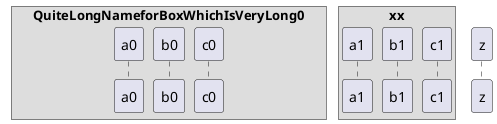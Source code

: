 {
  "sha1": "o9rscirzwvvhsxzojcpleelrjwli40a",
  "insertion": {
    "when": "2024-06-04T17:28:39.593Z",
    "url": "http://forum.plantuml.net/7675/teoz-box-around-participants",
    "user": "plantuml@gmail.com"
  }
}
@startuml
!pragma teoz true

box "QuiteLongNameforBoxWhichIsVeryLong0"
participant a0
participant b0
participant c0
end box

box "xx"
participant a1
participant b1
participant c1
end box

participant z
@enduml
